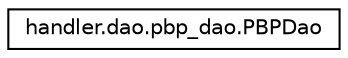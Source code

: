 digraph "Graphical Class Hierarchy"
{
  edge [fontname="Helvetica",fontsize="10",labelfontname="Helvetica",labelfontsize="10"];
  node [fontname="Helvetica",fontsize="10",shape=record];
  rankdir="LR";
  Node0 [label="handler.dao.pbp_dao.PBPDao",height=0.2,width=0.4,color="black", fillcolor="white", style="filled",URL="$classhandler_1_1dao_1_1pbp__dao_1_1_p_b_p_dao.html"];
}

